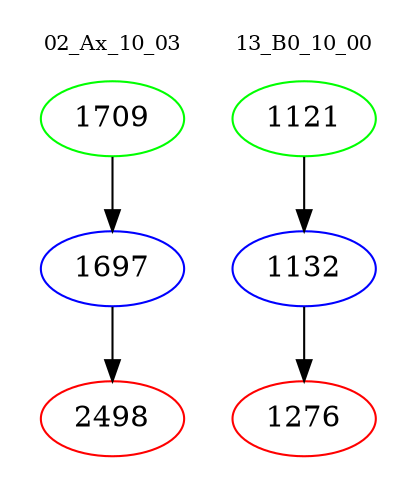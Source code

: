 digraph{
subgraph cluster_0 {
color = white
label = "02_Ax_10_03";
fontsize=10;
T0_1709 [label="1709", color="green"]
T0_1709 -> T0_1697 [color="black"]
T0_1697 [label="1697", color="blue"]
T0_1697 -> T0_2498 [color="black"]
T0_2498 [label="2498", color="red"]
}
subgraph cluster_1 {
color = white
label = "13_B0_10_00";
fontsize=10;
T1_1121 [label="1121", color="green"]
T1_1121 -> T1_1132 [color="black"]
T1_1132 [label="1132", color="blue"]
T1_1132 -> T1_1276 [color="black"]
T1_1276 [label="1276", color="red"]
}
}
